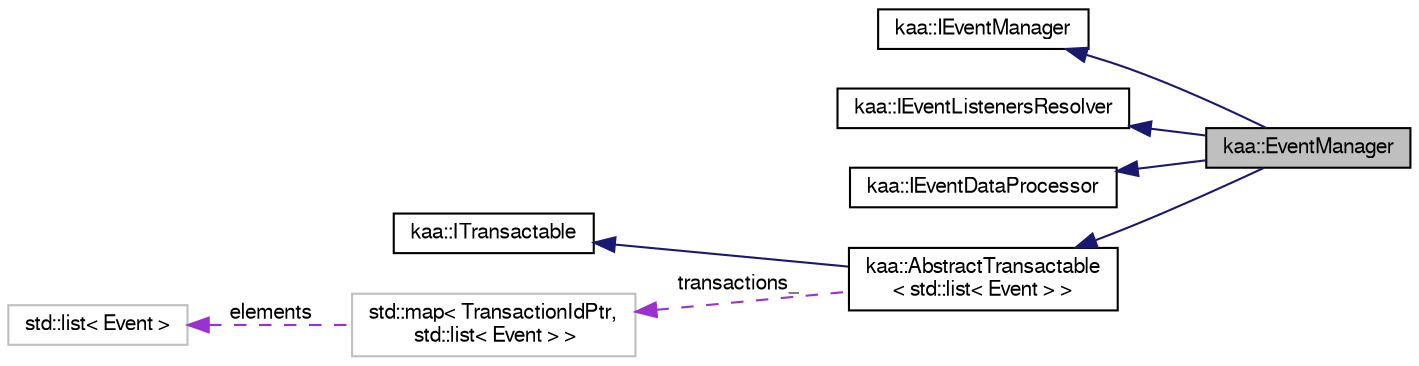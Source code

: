 digraph "kaa::EventManager"
{
  bgcolor="transparent";
  edge [fontname="FreeSans",fontsize="10",labelfontname="FreeSans",labelfontsize="10"];
  node [fontname="FreeSans",fontsize="10",shape=record];
  rankdir="LR";
  Node1 [label="kaa::EventManager",height=0.2,width=0.4,color="black", fillcolor="grey75", style="filled" fontcolor="black"];
  Node2 -> Node1 [dir="back",color="midnightblue",fontsize="10",style="solid",fontname="FreeSans"];
  Node2 [label="kaa::IEventManager",height=0.2,width=0.4,color="black",URL="$classkaa_1_1IEventManager.html"];
  Node3 -> Node1 [dir="back",color="midnightblue",fontsize="10",style="solid",fontname="FreeSans"];
  Node3 [label="kaa::IEventListenersResolver",height=0.2,width=0.4,color="black",URL="$classkaa_1_1IEventListenersResolver.html"];
  Node4 -> Node1 [dir="back",color="midnightblue",fontsize="10",style="solid",fontname="FreeSans"];
  Node4 [label="kaa::IEventDataProcessor",height=0.2,width=0.4,color="black",URL="$classkaa_1_1IEventDataProcessor.html"];
  Node5 -> Node1 [dir="back",color="midnightblue",fontsize="10",style="solid",fontname="FreeSans"];
  Node5 [label="kaa::AbstractTransactable\l\< std::list\< Event \> \>",height=0.2,width=0.4,color="black",URL="$classkaa_1_1AbstractTransactable.html"];
  Node6 -> Node5 [dir="back",color="midnightblue",fontsize="10",style="solid",fontname="FreeSans"];
  Node6 [label="kaa::ITransactable",height=0.2,width=0.4,color="black",URL="$classkaa_1_1ITransactable.html"];
  Node7 -> Node5 [dir="back",color="darkorchid3",fontsize="10",style="dashed",label=" transactions_" ,fontname="FreeSans"];
  Node7 [label="std::map\< TransactionIdPtr,\l std::list\< Event \> \>",height=0.2,width=0.4,color="grey75"];
  Node8 -> Node7 [dir="back",color="darkorchid3",fontsize="10",style="dashed",label=" elements" ,fontname="FreeSans"];
  Node8 [label="std::list\< Event \>",height=0.2,width=0.4,color="grey75"];
}
